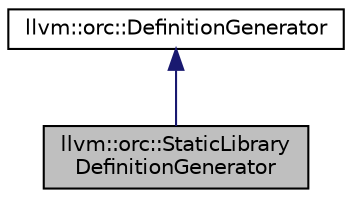 digraph "llvm::orc::StaticLibraryDefinitionGenerator"
{
 // LATEX_PDF_SIZE
  bgcolor="transparent";
  edge [fontname="Helvetica",fontsize="10",labelfontname="Helvetica",labelfontsize="10"];
  node [fontname="Helvetica",fontsize="10",shape=record];
  Node1 [label="llvm::orc::StaticLibrary\lDefinitionGenerator",height=0.2,width=0.4,color="black", fillcolor="grey75", style="filled", fontcolor="black",tooltip="A utility class to expose symbols from a static library."];
  Node2 -> Node1 [dir="back",color="midnightblue",fontsize="10",style="solid",fontname="Helvetica"];
  Node2 [label="llvm::orc::DefinitionGenerator",height=0.2,width=0.4,color="black",URL="$classllvm_1_1orc_1_1DefinitionGenerator.html",tooltip="Definition generators can be attached to JITDylibs to generate new definitions for otherwise unresolv..."];
}
